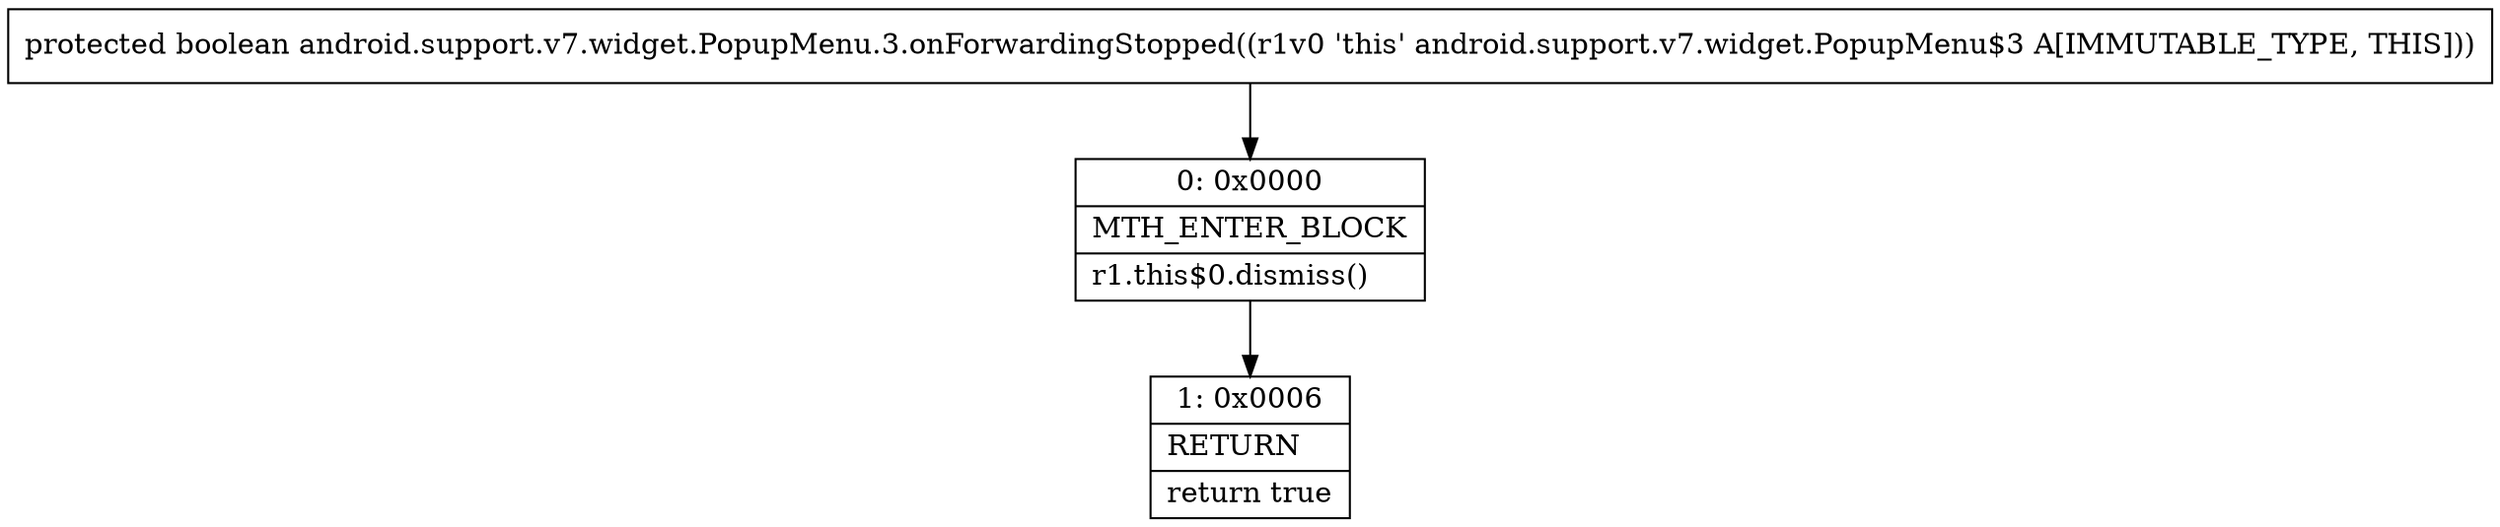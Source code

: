 digraph "CFG forandroid.support.v7.widget.PopupMenu.3.onForwardingStopped()Z" {
Node_0 [shape=record,label="{0\:\ 0x0000|MTH_ENTER_BLOCK\l|r1.this$0.dismiss()\l}"];
Node_1 [shape=record,label="{1\:\ 0x0006|RETURN\l|return true\l}"];
MethodNode[shape=record,label="{protected boolean android.support.v7.widget.PopupMenu.3.onForwardingStopped((r1v0 'this' android.support.v7.widget.PopupMenu$3 A[IMMUTABLE_TYPE, THIS])) }"];
MethodNode -> Node_0;
Node_0 -> Node_1;
}

